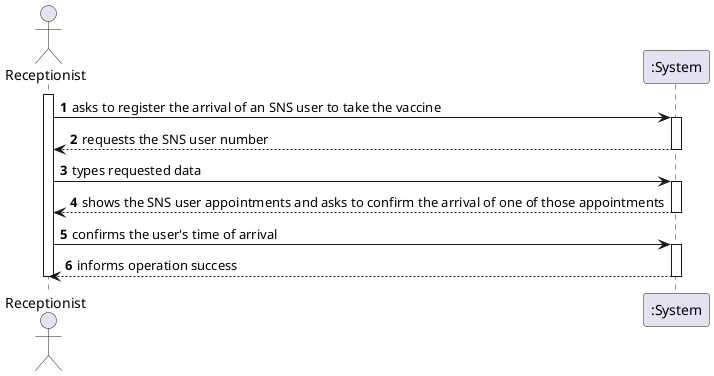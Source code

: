 @startuml
autonumber
actor "Receptionist" as Recep

activate Recep
Recep -> ":System" : asks to register the arrival of an SNS user to take the vaccine
activate ":System"
":System" --> Recep : requests the SNS user number
deactivate ":System"

Recep -> ":System" : types requested data
activate ":System"
":System" --> Recep : shows the SNS user appointments and asks to confirm the arrival of one of those appointments
deactivate ":System"

Recep -> ":System" : confirms the user's time of arrival
activate ":System"
":System" --> Recep : informs operation success
deactivate ":System"

deactivate Recep
@enduml